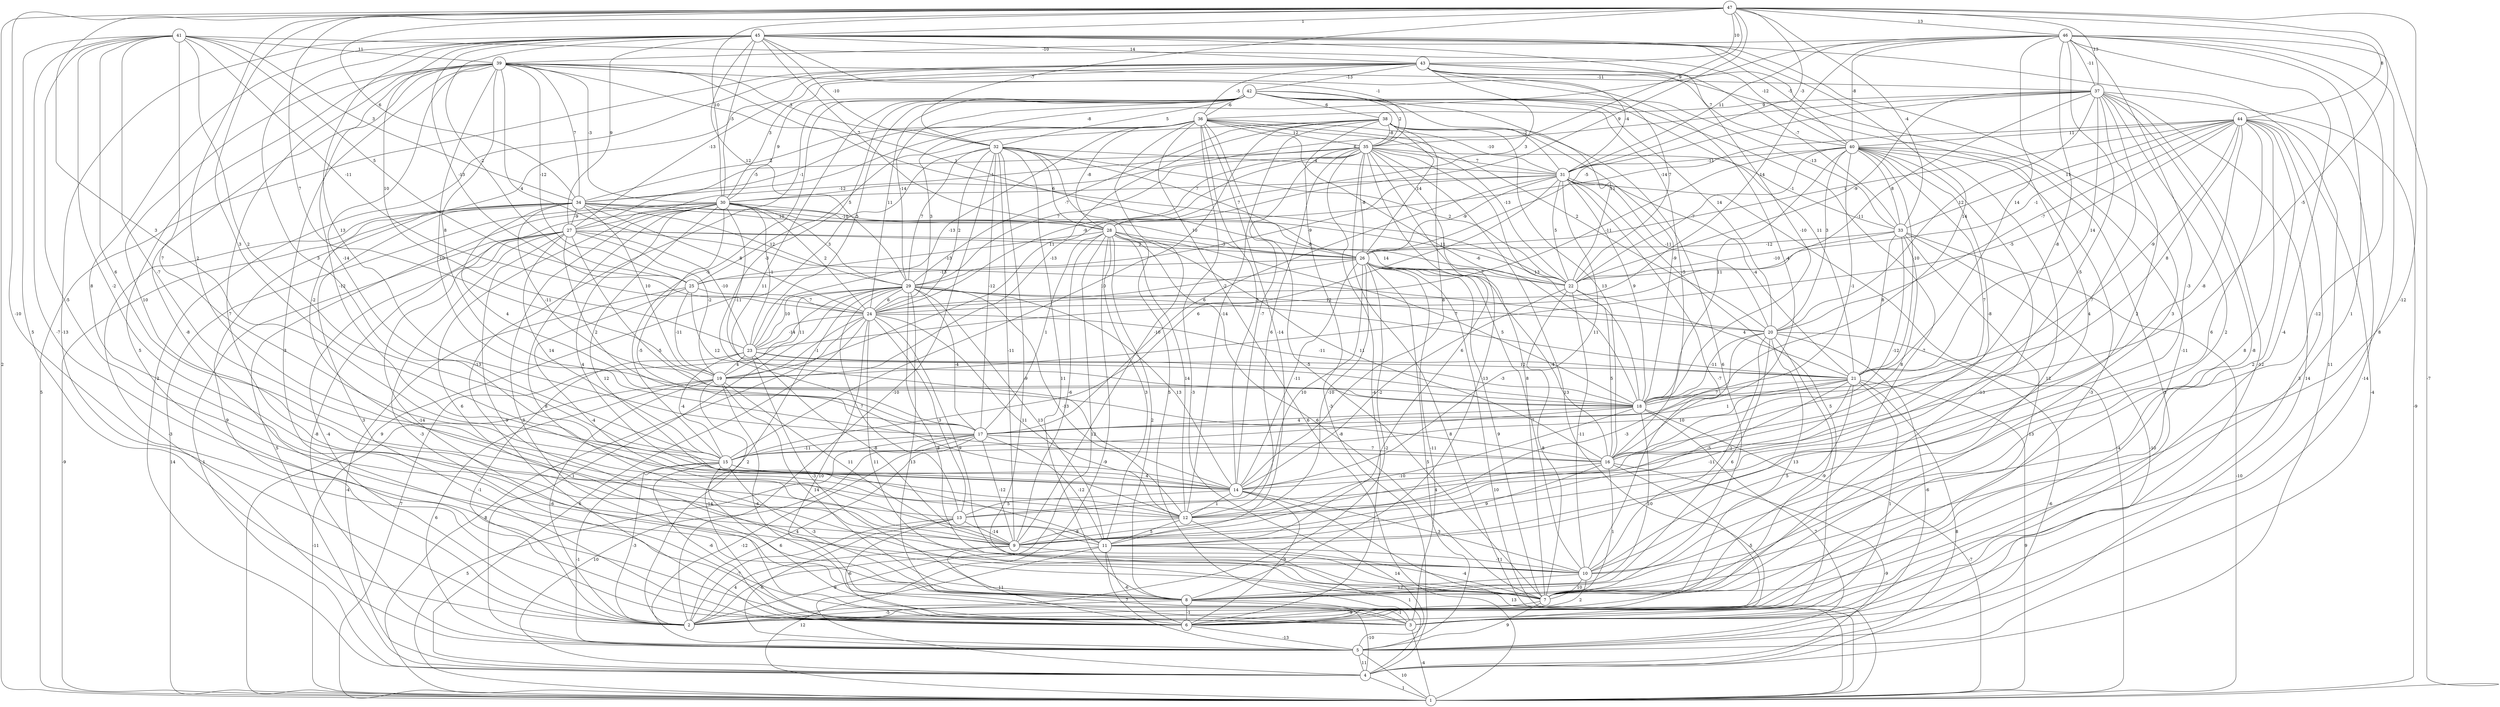 graph { 
	 fontname="Helvetica,Arial,sans-serif" 
	 node [shape = circle]; 
	 47 -- 1 [label = "2"];
	 47 -- 6 [label = "-10"];
	 47 -- 8 [label = "-12"];
	 47 -- 12 [label = "2"];
	 47 -- 14 [label = "3"];
	 47 -- 15 [label = "3"];
	 47 -- 18 [label = "-5"];
	 47 -- 19 [label = "7"];
	 47 -- 28 [label = "9"];
	 47 -- 30 [label = "10"];
	 47 -- 31 [label = "-3"];
	 47 -- 32 [label = "-7"];
	 47 -- 33 [label = "-4"];
	 47 -- 34 [label = "6"];
	 47 -- 35 [label = "9"];
	 47 -- 37 [label = "13"];
	 47 -- 43 [label = "10"];
	 47 -- 44 [label = "8"];
	 47 -- 45 [label = "1"];
	 47 -- 46 [label = "13"];
	 46 -- 1 [label = "-7"];
	 46 -- 3 [label = "8"];
	 46 -- 6 [label = "-4"];
	 46 -- 7 [label = "1"];
	 46 -- 8 [label = "-12"];
	 46 -- 11 [label = "-3"];
	 46 -- 12 [label = "-5"];
	 46 -- 16 [label = "-8"];
	 46 -- 21 [label = "14"];
	 46 -- 24 [label = "14"];
	 46 -- 31 [label = "11"];
	 46 -- 34 [label = "-8"];
	 46 -- 37 [label = "-11"];
	 46 -- 39 [label = "-10"];
	 46 -- 40 [label = "-8"];
	 45 -- 2 [label = "-13"];
	 45 -- 4 [label = "11"];
	 45 -- 7 [label = "3"];
	 45 -- 9 [label = "8"];
	 45 -- 14 [label = "3"];
	 45 -- 17 [label = "13"];
	 45 -- 18 [label = "14"];
	 45 -- 23 [label = "10"];
	 45 -- 24 [label = "-13"];
	 45 -- 25 [label = "-2"];
	 45 -- 27 [label = "9"];
	 45 -- 28 [label = "7"];
	 45 -- 29 [label = "12"];
	 45 -- 30 [label = "-5"];
	 45 -- 32 [label = "-10"];
	 45 -- 33 [label = "-7"];
	 45 -- 35 [label = "-1"];
	 45 -- 40 [label = "-5"];
	 45 -- 43 [label = "14"];
	 44 -- 3 [label = "-14"];
	 44 -- 5 [label = "-4"];
	 44 -- 6 [label = "3"];
	 44 -- 8 [label = "2"];
	 44 -- 9 [label = "6"];
	 44 -- 10 [label = "8"];
	 44 -- 16 [label = "-8"];
	 44 -- 18 [label = "8"];
	 44 -- 19 [label = "-5"];
	 44 -- 20 [label = "-7"];
	 44 -- 21 [label = "-9"];
	 44 -- 22 [label = "-1"];
	 44 -- 26 [label = "1"];
	 44 -- 28 [label = "-14"];
	 44 -- 33 [label = "11"];
	 44 -- 40 [label = "11"];
	 43 -- 1 [label = "5"];
	 43 -- 4 [label = "2"];
	 43 -- 6 [label = "-11"];
	 43 -- 9 [label = "-2"];
	 43 -- 10 [label = "4"];
	 43 -- 16 [label = "-4"];
	 43 -- 18 [label = "-10"];
	 43 -- 22 [label = "7"];
	 43 -- 27 [label = "-13"];
	 43 -- 28 [label = "3"];
	 43 -- 30 [label = "3"];
	 43 -- 36 [label = "-5"];
	 43 -- 40 [label = "7"];
	 43 -- 42 [label = "-13"];
	 42 -- 6 [label = "-13"];
	 42 -- 7 [label = "-7"];
	 42 -- 14 [label = "11"];
	 42 -- 15 [label = "-5"];
	 42 -- 16 [label = "-5"];
	 42 -- 17 [label = "-3"];
	 42 -- 20 [label = "14"];
	 42 -- 21 [label = "11"];
	 42 -- 22 [label = "11"];
	 42 -- 23 [label = "5"];
	 42 -- 24 [label = "11"];
	 42 -- 29 [label = "-14"];
	 42 -- 30 [label = "9"];
	 42 -- 31 [label = "-2"];
	 42 -- 32 [label = "5"];
	 42 -- 33 [label = "-13"];
	 42 -- 35 [label = "2"];
	 42 -- 36 [label = "-6"];
	 42 -- 38 [label = "6"];
	 41 -- 2 [label = "5"];
	 41 -- 3 [label = "-7"];
	 41 -- 10 [label = "-5"];
	 41 -- 11 [label = "-2"];
	 41 -- 12 [label = "-7"];
	 41 -- 13 [label = "6"];
	 41 -- 14 [label = "7"];
	 41 -- 15 [label = "2"];
	 41 -- 24 [label = "-11"];
	 41 -- 25 [label = "5"];
	 41 -- 34 [label = "3"];
	 41 -- 39 [label = "11"];
	 41 -- 40 [label = "-12"];
	 40 -- 2 [label = "-13"];
	 40 -- 3 [label = "3"];
	 40 -- 6 [label = "-3"];
	 40 -- 7 [label = "12"];
	 40 -- 14 [label = "-8"];
	 40 -- 16 [label = "7"];
	 40 -- 17 [label = "-1"];
	 40 -- 18 [label = "11"];
	 40 -- 20 [label = "3"];
	 40 -- 21 [label = "-10"];
	 40 -- 22 [label = "-7"];
	 40 -- 24 [label = "-11"];
	 40 -- 31 [label = "-11"];
	 40 -- 33 [label = "8"];
	 39 -- 3 [label = "3"];
	 39 -- 6 [label = "5"];
	 39 -- 8 [label = "-8"];
	 39 -- 9 [label = "10"];
	 39 -- 10 [label = "7"];
	 39 -- 12 [label = "-12"];
	 39 -- 15 [label = "-14"];
	 39 -- 16 [label = "-10"];
	 39 -- 18 [label = "8"];
	 39 -- 20 [label = "4"];
	 39 -- 22 [label = "-1"];
	 39 -- 25 [label = "-12"];
	 39 -- 26 [label = "1"];
	 39 -- 30 [label = "-3"];
	 39 -- 31 [label = "-4"];
	 39 -- 32 [label = "3"];
	 39 -- 34 [label = "7"];
	 39 -- 37 [label = "-11"];
	 38 -- 4 [label = "-3"];
	 38 -- 7 [label = "6"];
	 38 -- 12 [label = "-14"];
	 38 -- 14 [label = "8"];
	 38 -- 15 [label = "10"];
	 38 -- 16 [label = "13"];
	 38 -- 18 [label = "-9"];
	 38 -- 19 [label = "11"];
	 38 -- 25 [label = "5"];
	 38 -- 26 [label = "14"];
	 38 -- 29 [label = "-7"];
	 38 -- 35 [label = "-8"];
	 37 -- 1 [label = "-9"];
	 37 -- 3 [label = "-12"];
	 37 -- 5 [label = "14"];
	 37 -- 7 [label = "-8"];
	 37 -- 9 [label = "2"];
	 37 -- 10 [label = "2"];
	 37 -- 13 [label = "7"];
	 37 -- 20 [label = "12"];
	 37 -- 21 [label = "14"];
	 37 -- 22 [label = "-9"];
	 37 -- 23 [label = "-11"];
	 37 -- 26 [label = "-5"];
	 37 -- 30 [label = "6"];
	 37 -- 36 [label = "9"];
	 36 -- 1 [label = "6"];
	 36 -- 5 [label = "-3"];
	 36 -- 7 [label = "-5"];
	 36 -- 9 [label = "-10"];
	 36 -- 11 [label = "-14"];
	 36 -- 14 [label = "3"];
	 36 -- 18 [label = "-6"];
	 36 -- 20 [label = "2"];
	 36 -- 22 [label = "-13"];
	 36 -- 23 [label = "-13"];
	 36 -- 24 [label = "3"];
	 36 -- 27 [label = "-1"];
	 36 -- 28 [label = "-8"];
	 36 -- 31 [label = "-10"];
	 36 -- 34 [label = "2"];
	 36 -- 35 [label = "12"];
	 35 -- 1 [label = "8"];
	 35 -- 3 [label = "13"];
	 35 -- 6 [label = "-4"];
	 35 -- 7 [label = "8"];
	 35 -- 8 [label = "-13"];
	 35 -- 11 [label = "6"];
	 35 -- 12 [label = "6"];
	 35 -- 14 [label = "-7"];
	 35 -- 18 [label = "13"];
	 35 -- 19 [label = "-13"];
	 35 -- 24 [label = "-9"];
	 35 -- 26 [label = "-8"];
	 35 -- 27 [label = "-12"];
	 35 -- 29 [label = "7"];
	 35 -- 31 [label = "7"];
	 35 -- 33 [label = "-1"];
	 35 -- 34 [label = "-5"];
	 34 -- 1 [label = "-9"];
	 34 -- 2 [label = "9"];
	 34 -- 5 [label = "-3"];
	 34 -- 6 [label = "3"];
	 34 -- 17 [label = "4"];
	 34 -- 18 [label = "-11"];
	 34 -- 19 [label = "10"];
	 34 -- 22 [label = "-6"];
	 34 -- 24 [label = "8"];
	 34 -- 26 [label = "10"];
	 34 -- 27 [label = "-9"];
	 34 -- 28 [label = "10"];
	 34 -- 29 [label = "12"];
	 33 -- 1 [label = "-10"];
	 33 -- 2 [label = "13"];
	 33 -- 5 [label = "-10"];
	 33 -- 14 [label = "8"];
	 33 -- 16 [label = "-12"];
	 33 -- 21 [label = "8"];
	 33 -- 22 [label = "-10"];
	 33 -- 26 [label = "-12"];
	 32 -- 1 [label = "9"];
	 32 -- 2 [label = "-10"];
	 32 -- 3 [label = "5"];
	 32 -- 7 [label = "-9"];
	 32 -- 8 [label = "11"];
	 32 -- 9 [label = "-11"];
	 32 -- 17 [label = "-12"];
	 32 -- 22 [label = "2"];
	 32 -- 24 [label = "2"];
	 32 -- 26 [label = "7"];
	 32 -- 28 [label = "6"];
	 32 -- 29 [label = "7"];
	 32 -- 31 [label = "-4"];
	 31 -- 1 [label = "-4"];
	 31 -- 3 [label = "5"];
	 31 -- 10 [label = "-7"];
	 31 -- 14 [label = "11"];
	 31 -- 15 [label = "6"];
	 31 -- 17 [label = "6"];
	 31 -- 18 [label = "9"];
	 31 -- 20 [label = "-11"];
	 31 -- 21 [label = "-4"];
	 31 -- 22 [label = "5"];
	 31 -- 26 [label = "-9"];
	 31 -- 29 [label = "-9"];
	 31 -- 30 [label = "7"];
	 30 -- 1 [label = "14"];
	 30 -- 3 [label = "3"];
	 30 -- 4 [label = "5"];
	 30 -- 5 [label = "-8"];
	 30 -- 7 [label = "8"];
	 30 -- 8 [label = "6"];
	 30 -- 11 [label = "12"];
	 30 -- 12 [label = "4"];
	 30 -- 14 [label = "-5"];
	 30 -- 18 [label = "-11"];
	 30 -- 22 [label = "11"];
	 30 -- 23 [label = "-1"];
	 30 -- 24 [label = "2"];
	 30 -- 28 [label = "-10"];
	 30 -- 29 [label = "3"];
	 29 -- 1 [label = "7"];
	 29 -- 2 [label = "2"];
	 29 -- 3 [label = "13"];
	 29 -- 5 [label = "1"];
	 29 -- 7 [label = "8"];
	 29 -- 11 [label = "13"];
	 29 -- 12 [label = "-13"];
	 29 -- 13 [label = "7"];
	 29 -- 14 [label = "13"];
	 29 -- 17 [label = "-4"];
	 29 -- 19 [label = "11"];
	 29 -- 20 [label = "12"];
	 29 -- 21 [label = "5"];
	 29 -- 23 [label = "10"];
	 29 -- 24 [label = "6"];
	 28 -- 2 [label = "12"];
	 28 -- 4 [label = "-9"];
	 28 -- 7 [label = "6"];
	 28 -- 8 [label = "2"];
	 28 -- 9 [label = "-6"];
	 28 -- 11 [label = "3"];
	 28 -- 12 [label = "14"];
	 28 -- 16 [label = "11"];
	 28 -- 17 [label = "1"];
	 28 -- 18 [label = "7"];
	 28 -- 25 [label = "-13"];
	 28 -- 26 [label = "-3"];
	 27 -- 2 [label = "-4"];
	 27 -- 3 [label = "-3"];
	 27 -- 4 [label = "1"];
	 27 -- 7 [label = "-9"];
	 27 -- 8 [label = "-14"];
	 27 -- 15 [label = "14"];
	 27 -- 16 [label = "-5"];
	 27 -- 17 [label = "2"];
	 27 -- 19 [label = "-2"];
	 27 -- 22 [label = "14"];
	 27 -- 23 [label = "-10"];
	 27 -- 26 [label = "2"];
	 26 -- 1 [label = "10"];
	 26 -- 2 [label = "-2"];
	 26 -- 3 [label = "-11"];
	 26 -- 5 [label = "5"];
	 26 -- 7 [label = "9"];
	 26 -- 10 [label = "7"];
	 26 -- 12 [label = "-10"];
	 26 -- 13 [label = "10"];
	 26 -- 14 [label = "-11"];
	 26 -- 16 [label = "-4"];
	 26 -- 22 [label = "7"];
	 26 -- 24 [label = "-2"];
	 26 -- 25 [label = "-13"];
	 25 -- 4 [label = "-4"];
	 25 -- 11 [label = "-4"];
	 25 -- 18 [label = "12"];
	 25 -- 19 [label = "-11"];
	 25 -- 24 [label = "7"];
	 24 -- 1 [label = "8"];
	 24 -- 3 [label = "10"];
	 24 -- 4 [label = "6"];
	 24 -- 7 [label = "11"];
	 24 -- 10 [label = "9"];
	 24 -- 12 [label = "11"];
	 24 -- 13 [label = "3"];
	 24 -- 19 [label = "-1"];
	 24 -- 21 [label = "-11"];
	 24 -- 23 [label = "-14"];
	 23 -- 2 [label = "-1"];
	 23 -- 8 [label = "-3"];
	 23 -- 9 [label = "-8"];
	 23 -- 15 [label = "-4"];
	 23 -- 18 [label = "-3"];
	 23 -- 19 [label = "4"];
	 23 -- 21 [label = "12"];
	 22 -- 7 [label = "8"];
	 22 -- 10 [label = "-11"];
	 22 -- 14 [label = "-2"];
	 22 -- 16 [label = "5"];
	 22 -- 21 [label = "4"];
	 21 -- 1 [label = "9"];
	 21 -- 3 [label = "1"];
	 21 -- 4 [label = "8"];
	 21 -- 9 [label = "-11"];
	 21 -- 10 [label = "5"];
	 21 -- 12 [label = "-5"];
	 21 -- 15 [label = "10"];
	 21 -- 17 [label = "1"];
	 21 -- 18 [label = "7"];
	 20 -- 2 [label = "-9"];
	 20 -- 4 [label = "-6"];
	 20 -- 5 [label = "-6"];
	 20 -- 7 [label = "13"];
	 20 -- 8 [label = "6"];
	 20 -- 9 [label = "-3"];
	 20 -- 10 [label = "-2"];
	 20 -- 18 [label = "-11"];
	 19 -- 1 [label = "-11"];
	 19 -- 2 [label = "-6"];
	 19 -- 3 [label = "-4"];
	 19 -- 5 [label = "6"];
	 19 -- 6 [label = "-14"];
	 19 -- 8 [label = "14"];
	 19 -- 9 [label = "11"];
	 18 -- 1 [label = "-7"];
	 18 -- 5 [label = "7"];
	 18 -- 8 [label = "10"];
	 18 -- 9 [label = "-10"];
	 18 -- 15 [label = "-8"];
	 18 -- 17 [label = "4"];
	 17 -- 1 [label = "5"];
	 17 -- 2 [label = "4"];
	 17 -- 4 [label = "10"];
	 17 -- 5 [label = "-12"];
	 17 -- 9 [label = "-12"];
	 17 -- 11 [label = "-12"];
	 17 -- 15 [label = "-11"];
	 17 -- 16 [label = "7"];
	 16 -- 4 [label = "-9"];
	 16 -- 6 [label = "-5"];
	 16 -- 7 [label = "1"];
	 16 -- 11 [label = "9"];
	 16 -- 12 [label = "4"];
	 15 -- 2 [label = "-3"];
	 15 -- 3 [label = "6"];
	 15 -- 5 [label = "-1"];
	 15 -- 6 [label = "-6"];
	 15 -- 8 [label = "-3"];
	 15 -- 14 [label = "4"];
	 14 -- 1 [label = "13"];
	 14 -- 6 [label = "-9"];
	 14 -- 10 [label = "3"];
	 14 -- 12 [label = "1"];
	 14 -- 13 [label = "5"];
	 13 -- 2 [label = "-7"];
	 13 -- 5 [label = "-6"];
	 13 -- 6 [label = "-6"];
	 13 -- 9 [label = "-14"];
	 12 -- 4 [label = "1"];
	 12 -- 9 [label = "-8"];
	 12 -- 11 [label = "5"];
	 11 -- 1 [label = "12"];
	 11 -- 2 [label = "9"];
	 11 -- 5 [label = "7"];
	 11 -- 6 [label = "-6"];
	 11 -- 7 [label = "-4"];
	 11 -- 10 [label = "-11"];
	 10 -- 2 [label = "2"];
	 10 -- 7 [label = "10"];
	 10 -- 8 [label = "12"];
	 9 -- 2 [label = "4"];
	 9 -- 6 [label = "11"];
	 9 -- 7 [label = "14"];
	 8 -- 2 [label = "-5"];
	 8 -- 3 [label = "-1"];
	 8 -- 4 [label = "-10"];
	 8 -- 6 [label = "-1"];
	 7 -- 5 [label = "9"];
	 7 -- 6 [label = "-9"];
	 6 -- 5 [label = "-13"];
	 5 -- 1 [label = "10"];
	 5 -- 4 [label = "11"];
	 4 -- 1 [label = "1"];
	 3 -- 1 [label = "-4"];
	 1;
	 2;
	 3;
	 4;
	 5;
	 6;
	 7;
	 8;
	 9;
	 10;
	 11;
	 12;
	 13;
	 14;
	 15;
	 16;
	 17;
	 18;
	 19;
	 20;
	 21;
	 22;
	 23;
	 24;
	 25;
	 26;
	 27;
	 28;
	 29;
	 30;
	 31;
	 32;
	 33;
	 34;
	 35;
	 36;
	 37;
	 38;
	 39;
	 40;
	 41;
	 42;
	 43;
	 44;
	 45;
	 46;
	 47;
}
